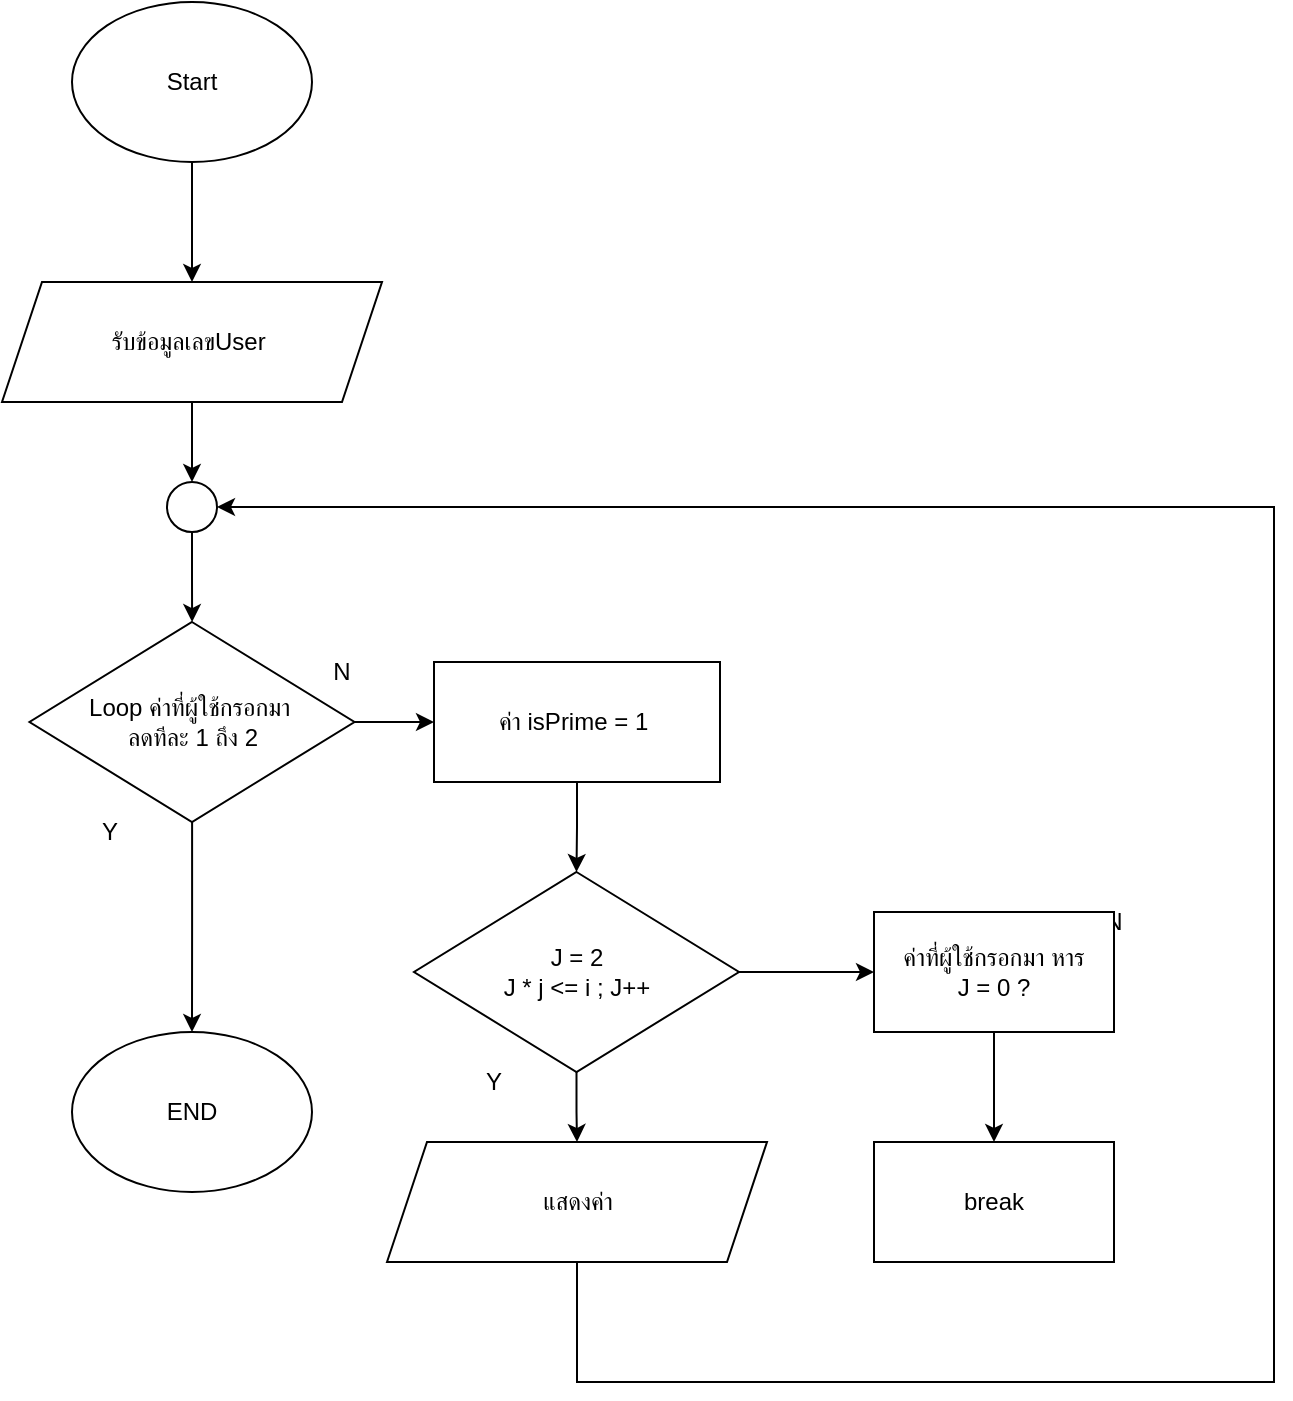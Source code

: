 <mxfile version="25.0.1">
  <diagram name="หน้า-1" id="HHOppRkcBn9RsN4fxckB">
    <mxGraphModel dx="4165" dy="1868" grid="1" gridSize="10" guides="1" tooltips="1" connect="1" arrows="1" fold="1" page="1" pageScale="1" pageWidth="827" pageHeight="1169" math="0" shadow="0">
      <root>
        <mxCell id="0" />
        <mxCell id="1" parent="0" />
        <mxCell id="BFjaM8TPuEpePUiSNkcH-1" value="" style="edgeStyle=orthogonalEdgeStyle;rounded=0;orthogonalLoop=1;jettySize=auto;html=1;" edge="1" parent="1" source="BFjaM8TPuEpePUiSNkcH-2" target="BFjaM8TPuEpePUiSNkcH-4">
          <mxGeometry relative="1" as="geometry" />
        </mxCell>
        <mxCell id="BFjaM8TPuEpePUiSNkcH-2" value="Start" style="ellipse;whiteSpace=wrap;html=1;" vertex="1" parent="1">
          <mxGeometry x="155" y="90" width="120" height="80" as="geometry" />
        </mxCell>
        <mxCell id="BFjaM8TPuEpePUiSNkcH-3" value="" style="edgeStyle=orthogonalEdgeStyle;rounded=0;orthogonalLoop=1;jettySize=auto;html=1;" edge="1" parent="1" source="BFjaM8TPuEpePUiSNkcH-11" target="BFjaM8TPuEpePUiSNkcH-7">
          <mxGeometry relative="1" as="geometry" />
        </mxCell>
        <mxCell id="BFjaM8TPuEpePUiSNkcH-4" value="รับข้อมูลเลขUser&amp;nbsp;" style="shape=parallelogram;perimeter=parallelogramPerimeter;whiteSpace=wrap;html=1;fixedSize=1;" vertex="1" parent="1">
          <mxGeometry x="120" y="230" width="190" height="60" as="geometry" />
        </mxCell>
        <mxCell id="BFjaM8TPuEpePUiSNkcH-5" value="" style="edgeStyle=orthogonalEdgeStyle;rounded=0;orthogonalLoop=1;jettySize=auto;html=1;" edge="1" parent="1" source="BFjaM8TPuEpePUiSNkcH-7" target="BFjaM8TPuEpePUiSNkcH-13">
          <mxGeometry relative="1" as="geometry" />
        </mxCell>
        <mxCell id="BFjaM8TPuEpePUiSNkcH-6" value="" style="edgeStyle=orthogonalEdgeStyle;rounded=0;orthogonalLoop=1;jettySize=auto;html=1;" edge="1" parent="1" source="BFjaM8TPuEpePUiSNkcH-7" target="BFjaM8TPuEpePUiSNkcH-24">
          <mxGeometry relative="1" as="geometry" />
        </mxCell>
        <mxCell id="BFjaM8TPuEpePUiSNkcH-7" value="Loop ค่าที่ผู้ใช้กรอกมา&amp;nbsp;&lt;div&gt;ลดทีละ 1 ถึง&amp;nbsp;&lt;span style=&quot;background-color: initial;&quot;&gt;2&lt;/span&gt;&lt;/div&gt;" style="rhombus;whiteSpace=wrap;html=1;" vertex="1" parent="1">
          <mxGeometry x="133.75" y="400" width="162.5" height="100" as="geometry" />
        </mxCell>
        <mxCell id="BFjaM8TPuEpePUiSNkcH-8" value="Y" style="text;html=1;align=center;verticalAlign=middle;whiteSpace=wrap;rounded=0;" vertex="1" parent="1">
          <mxGeometry x="143.5" y="490" width="60" height="30" as="geometry" />
        </mxCell>
        <mxCell id="BFjaM8TPuEpePUiSNkcH-9" value="N" style="text;html=1;align=center;verticalAlign=middle;whiteSpace=wrap;rounded=0;" vertex="1" parent="1">
          <mxGeometry x="260" y="410" width="60" height="30" as="geometry" />
        </mxCell>
        <mxCell id="BFjaM8TPuEpePUiSNkcH-10" value="" style="edgeStyle=orthogonalEdgeStyle;rounded=0;orthogonalLoop=1;jettySize=auto;html=1;" edge="1" parent="1" source="BFjaM8TPuEpePUiSNkcH-4" target="BFjaM8TPuEpePUiSNkcH-11">
          <mxGeometry relative="1" as="geometry">
            <mxPoint x="215" y="290" as="sourcePoint" />
            <mxPoint x="215" y="400" as="targetPoint" />
          </mxGeometry>
        </mxCell>
        <mxCell id="BFjaM8TPuEpePUiSNkcH-11" value="" style="ellipse;whiteSpace=wrap;html=1;aspect=fixed;" vertex="1" parent="1">
          <mxGeometry x="202.5" y="330" width="25" height="25" as="geometry" />
        </mxCell>
        <mxCell id="BFjaM8TPuEpePUiSNkcH-12" value="" style="edgeStyle=orthogonalEdgeStyle;rounded=0;orthogonalLoop=1;jettySize=auto;html=1;" edge="1" parent="1" source="BFjaM8TPuEpePUiSNkcH-13" target="BFjaM8TPuEpePUiSNkcH-16">
          <mxGeometry relative="1" as="geometry" />
        </mxCell>
        <mxCell id="BFjaM8TPuEpePUiSNkcH-13" value="ค่า isPrime = 1&amp;nbsp;" style="rounded=0;whiteSpace=wrap;html=1;" vertex="1" parent="1">
          <mxGeometry x="336" y="420" width="143" height="60" as="geometry" />
        </mxCell>
        <mxCell id="BFjaM8TPuEpePUiSNkcH-14" value="" style="edgeStyle=orthogonalEdgeStyle;rounded=0;orthogonalLoop=1;jettySize=auto;html=1;" edge="1" parent="1" source="BFjaM8TPuEpePUiSNkcH-16" target="BFjaM8TPuEpePUiSNkcH-20">
          <mxGeometry relative="1" as="geometry" />
        </mxCell>
        <mxCell id="BFjaM8TPuEpePUiSNkcH-15" value="" style="edgeStyle=orthogonalEdgeStyle;rounded=0;orthogonalLoop=1;jettySize=auto;html=1;" edge="1" parent="1" source="BFjaM8TPuEpePUiSNkcH-16" target="BFjaM8TPuEpePUiSNkcH-22">
          <mxGeometry relative="1" as="geometry" />
        </mxCell>
        <mxCell id="BFjaM8TPuEpePUiSNkcH-16" value="J = 2&lt;div&gt;J * j &amp;lt;= i ; J++&lt;/div&gt;" style="rhombus;whiteSpace=wrap;html=1;" vertex="1" parent="1">
          <mxGeometry x="326" y="525" width="162.5" height="100" as="geometry" />
        </mxCell>
        <mxCell id="BFjaM8TPuEpePUiSNkcH-17" value="Y" style="text;html=1;align=center;verticalAlign=middle;whiteSpace=wrap;rounded=0;" vertex="1" parent="1">
          <mxGeometry x="335.75" y="615" width="60" height="30" as="geometry" />
        </mxCell>
        <mxCell id="BFjaM8TPuEpePUiSNkcH-18" value="N" style="text;html=1;align=center;verticalAlign=middle;whiteSpace=wrap;rounded=0;" vertex="1" parent="1">
          <mxGeometry x="646.25" y="535" width="60" height="30" as="geometry" />
        </mxCell>
        <mxCell id="BFjaM8TPuEpePUiSNkcH-19" value="" style="edgeStyle=orthogonalEdgeStyle;rounded=0;orthogonalLoop=1;jettySize=auto;html=1;" edge="1" parent="1" source="BFjaM8TPuEpePUiSNkcH-20" target="BFjaM8TPuEpePUiSNkcH-23">
          <mxGeometry relative="1" as="geometry" />
        </mxCell>
        <mxCell id="BFjaM8TPuEpePUiSNkcH-20" value="ค่าที่ผู้ใช้กรอกมา หาร&lt;div&gt;J = 0 ?&lt;/div&gt;" style="rounded=0;whiteSpace=wrap;html=1;" vertex="1" parent="1">
          <mxGeometry x="556" y="545" width="120" height="60" as="geometry" />
        </mxCell>
        <mxCell id="BFjaM8TPuEpePUiSNkcH-21" style="edgeStyle=orthogonalEdgeStyle;rounded=0;orthogonalLoop=1;jettySize=auto;html=1;entryX=1;entryY=0.5;entryDx=0;entryDy=0;" edge="1" parent="1" source="BFjaM8TPuEpePUiSNkcH-22" target="BFjaM8TPuEpePUiSNkcH-11">
          <mxGeometry relative="1" as="geometry">
            <Array as="points">
              <mxPoint x="408" y="780" />
              <mxPoint x="756" y="780" />
              <mxPoint x="756" y="343" />
            </Array>
          </mxGeometry>
        </mxCell>
        <mxCell id="BFjaM8TPuEpePUiSNkcH-22" value="แสดงค่า" style="shape=parallelogram;perimeter=parallelogramPerimeter;whiteSpace=wrap;html=1;fixedSize=1;" vertex="1" parent="1">
          <mxGeometry x="312.5" y="660" width="190" height="60" as="geometry" />
        </mxCell>
        <mxCell id="BFjaM8TPuEpePUiSNkcH-23" value="break" style="rounded=0;whiteSpace=wrap;html=1;" vertex="1" parent="1">
          <mxGeometry x="556" y="660" width="120" height="60" as="geometry" />
        </mxCell>
        <mxCell id="BFjaM8TPuEpePUiSNkcH-24" value="END" style="ellipse;whiteSpace=wrap;html=1;" vertex="1" parent="1">
          <mxGeometry x="155" y="605" width="120" height="80" as="geometry" />
        </mxCell>
      </root>
    </mxGraphModel>
  </diagram>
</mxfile>
